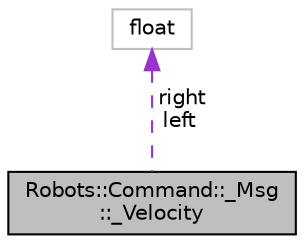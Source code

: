 digraph "Robots::Command::_Msg::_Velocity"
{
 // INTERACTIVE_SVG=YES
  edge [fontname="Helvetica",fontsize="10",labelfontname="Helvetica",labelfontsize="10"];
  node [fontname="Helvetica",fontsize="10",shape=record];
  Node1 [label="Robots::Command::_Msg\l::_Velocity",height=0.2,width=0.4,color="black", fillcolor="grey75", style="filled", fontcolor="black"];
  Node2 -> Node1 [dir="back",color="darkorchid3",fontsize="10",style="dashed",label=" right\nleft" ];
  Node2 [label="float",height=0.2,width=0.4,color="grey75", fillcolor="white", style="filled"];
}
